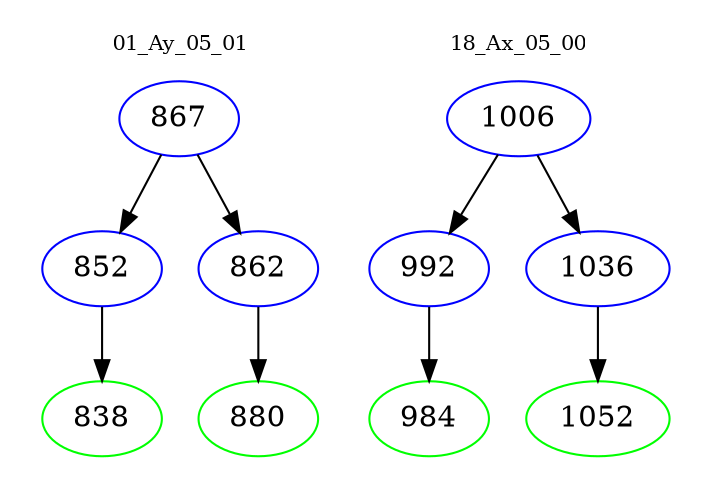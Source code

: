 digraph{
subgraph cluster_0 {
color = white
label = "01_Ay_05_01";
fontsize=10;
T0_867 [label="867", color="blue"]
T0_867 -> T0_852 [color="black"]
T0_852 [label="852", color="blue"]
T0_852 -> T0_838 [color="black"]
T0_838 [label="838", color="green"]
T0_867 -> T0_862 [color="black"]
T0_862 [label="862", color="blue"]
T0_862 -> T0_880 [color="black"]
T0_880 [label="880", color="green"]
}
subgraph cluster_1 {
color = white
label = "18_Ax_05_00";
fontsize=10;
T1_1006 [label="1006", color="blue"]
T1_1006 -> T1_992 [color="black"]
T1_992 [label="992", color="blue"]
T1_992 -> T1_984 [color="black"]
T1_984 [label="984", color="green"]
T1_1006 -> T1_1036 [color="black"]
T1_1036 [label="1036", color="blue"]
T1_1036 -> T1_1052 [color="black"]
T1_1052 [label="1052", color="green"]
}
}
